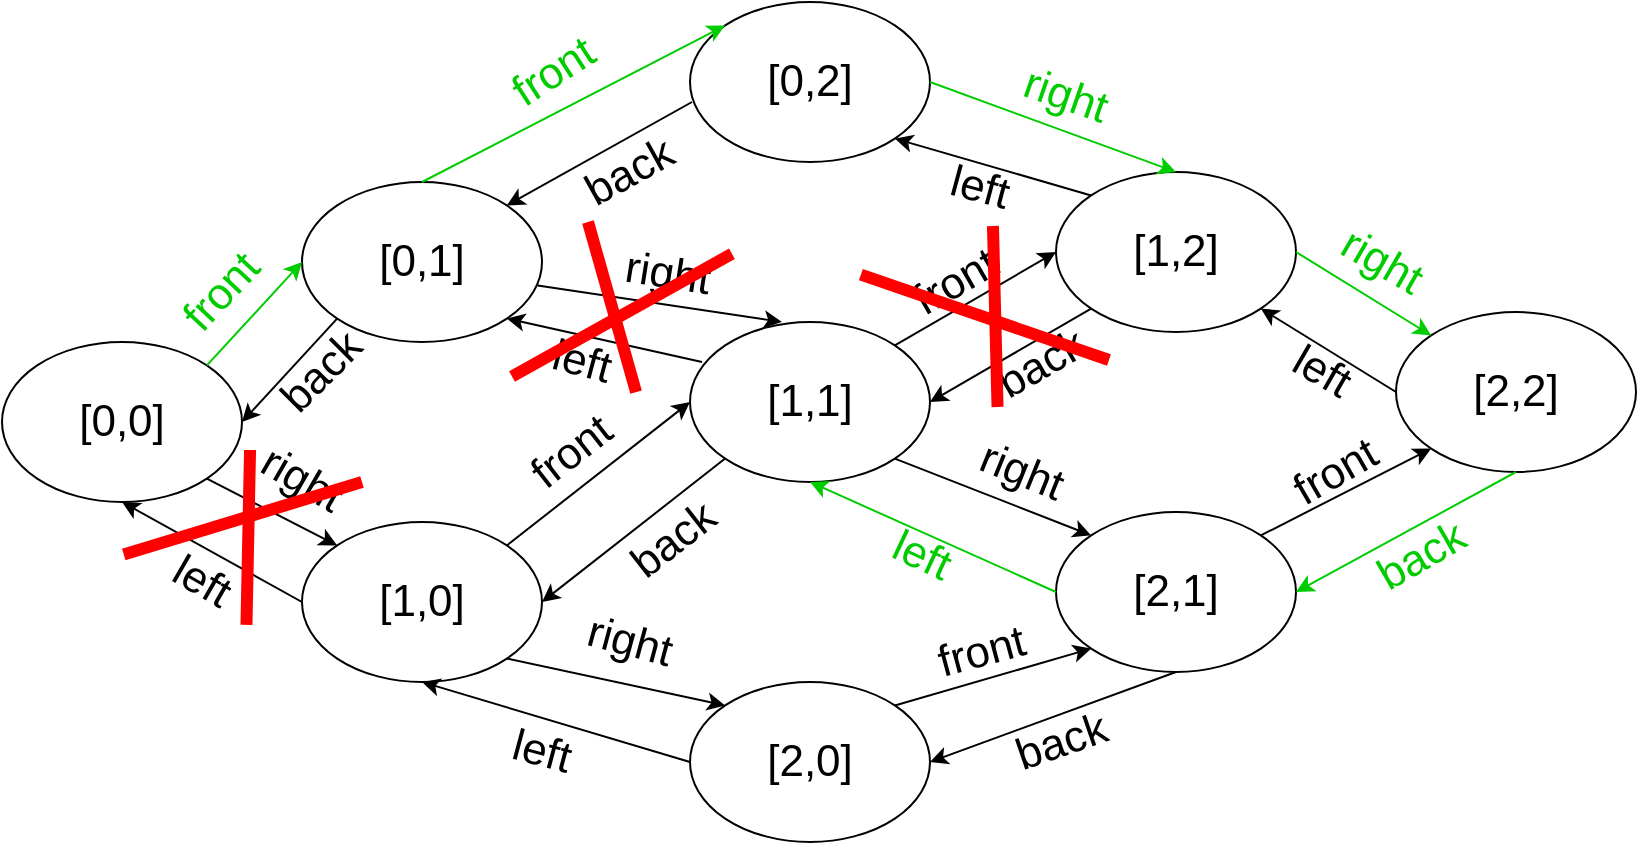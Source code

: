 <mxfile version="17.1.3" type="device"><diagram id="QjED3FQb1SE5NwQBZJ8U" name="Page-1"><mxGraphModel dx="598" dy="1067" grid="1" gridSize="10" guides="1" tooltips="1" connect="1" arrows="1" fold="1" page="1" pageScale="1" pageWidth="827" pageHeight="1169" math="0" shadow="0"><root><mxCell id="0"/><mxCell id="1" parent="0"/><mxCell id="z7qDxJ_eWb0Gwre_Q3J0-1" value="[0,0]" style="ellipse;whiteSpace=wrap;html=1;strokeWidth=1;fontSize=22;" vertex="1" parent="1"><mxGeometry x="10" y="230" width="120" height="80" as="geometry"/></mxCell><mxCell id="z7qDxJ_eWb0Gwre_Q3J0-2" value="[0,1]" style="ellipse;whiteSpace=wrap;html=1;strokeWidth=1;fontSize=22;" vertex="1" parent="1"><mxGeometry x="160" y="150" width="120" height="80" as="geometry"/></mxCell><mxCell id="z7qDxJ_eWb0Gwre_Q3J0-3" value="[1,0]" style="ellipse;whiteSpace=wrap;html=1;strokeWidth=1;fontSize=22;" vertex="1" parent="1"><mxGeometry x="160" y="320" width="120" height="80" as="geometry"/></mxCell><mxCell id="z7qDxJ_eWb0Gwre_Q3J0-4" value="[0,2]" style="ellipse;whiteSpace=wrap;html=1;strokeWidth=1;fontSize=22;" vertex="1" parent="1"><mxGeometry x="354" y="60" width="120" height="80" as="geometry"/></mxCell><mxCell id="z7qDxJ_eWb0Gwre_Q3J0-5" value="[1,1]" style="ellipse;whiteSpace=wrap;html=1;strokeWidth=1;fontSize=22;" vertex="1" parent="1"><mxGeometry x="354" y="220" width="120" height="80" as="geometry"/></mxCell><mxCell id="z7qDxJ_eWb0Gwre_Q3J0-6" value="[2,0]" style="ellipse;whiteSpace=wrap;html=1;strokeWidth=1;fontSize=22;" vertex="1" parent="1"><mxGeometry x="354" y="400" width="120" height="80" as="geometry"/></mxCell><mxCell id="z7qDxJ_eWb0Gwre_Q3J0-7" value="[1,2]" style="ellipse;whiteSpace=wrap;html=1;strokeWidth=1;fontSize=22;" vertex="1" parent="1"><mxGeometry x="537" y="145" width="120" height="80" as="geometry"/></mxCell><mxCell id="z7qDxJ_eWb0Gwre_Q3J0-8" value="[2,1]" style="ellipse;whiteSpace=wrap;html=1;strokeWidth=1;fontSize=22;" vertex="1" parent="1"><mxGeometry x="537" y="315" width="120" height="80" as="geometry"/></mxCell><mxCell id="z7qDxJ_eWb0Gwre_Q3J0-9" value="[2,2]" style="ellipse;whiteSpace=wrap;html=1;strokeWidth=1;fontSize=22;" vertex="1" parent="1"><mxGeometry x="707" y="215" width="120" height="80" as="geometry"/></mxCell><mxCell id="z7qDxJ_eWb0Gwre_Q3J0-10" value="" style="endArrow=classic;html=1;rounded=0;fontSize=22;entryX=0;entryY=0.5;entryDx=0;entryDy=0;exitX=1;exitY=0;exitDx=0;exitDy=0;strokeColor=#00CC00;" edge="1" parent="1" source="z7qDxJ_eWb0Gwre_Q3J0-1" target="z7qDxJ_eWb0Gwre_Q3J0-2"><mxGeometry width="50" height="50" relative="1" as="geometry"><mxPoint x="100" y="230" as="sourcePoint"/><mxPoint x="150" y="180" as="targetPoint"/></mxGeometry></mxCell><mxCell id="z7qDxJ_eWb0Gwre_Q3J0-11" value="" style="endArrow=classic;html=1;rounded=0;fontSize=22;exitX=0;exitY=1;exitDx=0;exitDy=0;entryX=1;entryY=0.5;entryDx=0;entryDy=0;" edge="1" parent="1" source="z7qDxJ_eWb0Gwre_Q3J0-2" target="z7qDxJ_eWb0Gwre_Q3J0-1"><mxGeometry width="50" height="50" relative="1" as="geometry"><mxPoint x="50" y="210" as="sourcePoint"/><mxPoint x="100" y="160" as="targetPoint"/></mxGeometry></mxCell><mxCell id="z7qDxJ_eWb0Gwre_Q3J0-12" value="" style="endArrow=classic;html=1;rounded=0;fontSize=22;exitX=1;exitY=1;exitDx=0;exitDy=0;entryX=0;entryY=0;entryDx=0;entryDy=0;" edge="1" parent="1" source="z7qDxJ_eWb0Gwre_Q3J0-1" target="z7qDxJ_eWb0Gwre_Q3J0-3"><mxGeometry width="50" height="50" relative="1" as="geometry"><mxPoint x="140" y="210" as="sourcePoint"/><mxPoint x="190" y="160" as="targetPoint"/></mxGeometry></mxCell><mxCell id="z7qDxJ_eWb0Gwre_Q3J0-13" value="" style="endArrow=classic;html=1;rounded=0;fontSize=22;exitX=0;exitY=0.5;exitDx=0;exitDy=0;entryX=0.5;entryY=1;entryDx=0;entryDy=0;" edge="1" parent="1" source="z7qDxJ_eWb0Gwre_Q3J0-3" target="z7qDxJ_eWb0Gwre_Q3J0-1"><mxGeometry width="50" height="50" relative="1" as="geometry"><mxPoint x="140" y="210" as="sourcePoint"/><mxPoint x="190" y="160" as="targetPoint"/></mxGeometry></mxCell><mxCell id="z7qDxJ_eWb0Gwre_Q3J0-14" value="" style="endArrow=classic;html=1;rounded=0;fontSize=22;exitX=0.5;exitY=0;exitDx=0;exitDy=0;entryX=0;entryY=0;entryDx=0;entryDy=0;fontColor=#00CC00;strokeColor=#00CC00;" edge="1" parent="1" source="z7qDxJ_eWb0Gwre_Q3J0-2" target="z7qDxJ_eWb0Gwre_Q3J0-4"><mxGeometry width="50" height="50" relative="1" as="geometry"><mxPoint x="290" y="210" as="sourcePoint"/><mxPoint x="340" y="160" as="targetPoint"/></mxGeometry></mxCell><mxCell id="z7qDxJ_eWb0Gwre_Q3J0-15" value="" style="endArrow=classic;html=1;rounded=0;fontSize=22;entryX=1;entryY=0;entryDx=0;entryDy=0;" edge="1" parent="1" target="z7qDxJ_eWb0Gwre_Q3J0-2"><mxGeometry width="50" height="50" relative="1" as="geometry"><mxPoint x="355" y="110" as="sourcePoint"/><mxPoint x="340" y="160" as="targetPoint"/></mxGeometry></mxCell><mxCell id="z7qDxJ_eWb0Gwre_Q3J0-16" value="" style="endArrow=classic;html=1;rounded=0;fontSize=22;exitX=1;exitY=0;exitDx=0;exitDy=0;entryX=0;entryY=0.5;entryDx=0;entryDy=0;" edge="1" parent="1" source="z7qDxJ_eWb0Gwre_Q3J0-3" target="z7qDxJ_eWb0Gwre_Q3J0-5"><mxGeometry width="50" height="50" relative="1" as="geometry"><mxPoint x="290" y="330" as="sourcePoint"/><mxPoint x="340" y="280" as="targetPoint"/></mxGeometry></mxCell><mxCell id="z7qDxJ_eWb0Gwre_Q3J0-17" value="" style="endArrow=classic;html=1;rounded=0;fontSize=22;exitX=0;exitY=1;exitDx=0;exitDy=0;entryX=1;entryY=0.5;entryDx=0;entryDy=0;" edge="1" parent="1" source="z7qDxJ_eWb0Gwre_Q3J0-5" target="z7qDxJ_eWb0Gwre_Q3J0-3"><mxGeometry width="50" height="50" relative="1" as="geometry"><mxPoint x="290" y="330" as="sourcePoint"/><mxPoint x="340" y="280" as="targetPoint"/></mxGeometry></mxCell><mxCell id="z7qDxJ_eWb0Gwre_Q3J0-18" value="" style="endArrow=classic;html=1;rounded=0;fontSize=22;exitX=1;exitY=1;exitDx=0;exitDy=0;entryX=0;entryY=0;entryDx=0;entryDy=0;" edge="1" parent="1" source="z7qDxJ_eWb0Gwre_Q3J0-3" target="z7qDxJ_eWb0Gwre_Q3J0-6"><mxGeometry width="50" height="50" relative="1" as="geometry"><mxPoint x="340" y="330" as="sourcePoint"/><mxPoint x="390" y="280" as="targetPoint"/></mxGeometry></mxCell><mxCell id="z7qDxJ_eWb0Gwre_Q3J0-19" value="" style="endArrow=classic;html=1;rounded=0;fontSize=22;exitX=0;exitY=0.5;exitDx=0;exitDy=0;entryX=0.5;entryY=1;entryDx=0;entryDy=0;" edge="1" parent="1" source="z7qDxJ_eWb0Gwre_Q3J0-6" target="z7qDxJ_eWb0Gwre_Q3J0-3"><mxGeometry width="50" height="50" relative="1" as="geometry"><mxPoint x="310" y="360" as="sourcePoint"/><mxPoint x="360" y="310" as="targetPoint"/></mxGeometry></mxCell><mxCell id="z7qDxJ_eWb0Gwre_Q3J0-20" value="" style="endArrow=classic;html=1;rounded=0;fontSize=22;exitX=1;exitY=0.5;exitDx=0;exitDy=0;entryX=0.5;entryY=0;entryDx=0;entryDy=0;strokeColor=#00CC00;" edge="1" parent="1" source="z7qDxJ_eWb0Gwre_Q3J0-4" target="z7qDxJ_eWb0Gwre_Q3J0-7"><mxGeometry width="50" height="50" relative="1" as="geometry"><mxPoint x="540" y="280" as="sourcePoint"/><mxPoint x="590" y="230" as="targetPoint"/></mxGeometry></mxCell><mxCell id="z7qDxJ_eWb0Gwre_Q3J0-21" value="" style="endArrow=classic;html=1;rounded=0;fontSize=22;exitX=0;exitY=0;exitDx=0;exitDy=0;entryX=1;entryY=1;entryDx=0;entryDy=0;" edge="1" parent="1" source="z7qDxJ_eWb0Gwre_Q3J0-7" target="z7qDxJ_eWb0Gwre_Q3J0-4"><mxGeometry width="50" height="50" relative="1" as="geometry"><mxPoint x="540" y="280" as="sourcePoint"/><mxPoint x="590" y="230" as="targetPoint"/></mxGeometry></mxCell><mxCell id="z7qDxJ_eWb0Gwre_Q3J0-22" value="" style="endArrow=classic;html=1;rounded=0;fontSize=22;exitX=1;exitY=0;exitDx=0;exitDy=0;entryX=0;entryY=0.5;entryDx=0;entryDy=0;" edge="1" parent="1" source="z7qDxJ_eWb0Gwre_Q3J0-5" target="z7qDxJ_eWb0Gwre_Q3J0-7"><mxGeometry width="50" height="50" relative="1" as="geometry"><mxPoint x="540" y="280" as="sourcePoint"/><mxPoint x="590" y="230" as="targetPoint"/></mxGeometry></mxCell><mxCell id="z7qDxJ_eWb0Gwre_Q3J0-23" value="" style="endArrow=classic;html=1;rounded=0;fontSize=22;exitX=0;exitY=1;exitDx=0;exitDy=0;entryX=1;entryY=0.5;entryDx=0;entryDy=0;" edge="1" parent="1" source="z7qDxJ_eWb0Gwre_Q3J0-7" target="z7qDxJ_eWb0Gwre_Q3J0-5"><mxGeometry width="50" height="50" relative="1" as="geometry"><mxPoint x="550" y="330" as="sourcePoint"/><mxPoint x="510" y="260" as="targetPoint"/></mxGeometry></mxCell><mxCell id="z7qDxJ_eWb0Gwre_Q3J0-24" value="" style="endArrow=classic;html=1;rounded=0;fontSize=22;exitX=1;exitY=1;exitDx=0;exitDy=0;entryX=0;entryY=0;entryDx=0;entryDy=0;" edge="1" parent="1" source="z7qDxJ_eWb0Gwre_Q3J0-5" target="z7qDxJ_eWb0Gwre_Q3J0-8"><mxGeometry width="50" height="50" relative="1" as="geometry"><mxPoint x="570" y="280" as="sourcePoint"/><mxPoint x="620" y="230" as="targetPoint"/></mxGeometry></mxCell><mxCell id="z7qDxJ_eWb0Gwre_Q3J0-25" value="" style="endArrow=classic;html=1;rounded=0;fontSize=22;exitX=0;exitY=0.5;exitDx=0;exitDy=0;entryX=0.5;entryY=1;entryDx=0;entryDy=0;strokeColor=#00CC00;" edge="1" parent="1" source="z7qDxJ_eWb0Gwre_Q3J0-8" target="z7qDxJ_eWb0Gwre_Q3J0-5"><mxGeometry width="50" height="50" relative="1" as="geometry"><mxPoint x="570" y="280" as="sourcePoint"/><mxPoint x="620" y="230" as="targetPoint"/></mxGeometry></mxCell><mxCell id="z7qDxJ_eWb0Gwre_Q3J0-26" value="" style="endArrow=classic;html=1;rounded=0;fontSize=22;exitX=1;exitY=0;exitDx=0;exitDy=0;entryX=0;entryY=1;entryDx=0;entryDy=0;" edge="1" parent="1" source="z7qDxJ_eWb0Gwre_Q3J0-6" target="z7qDxJ_eWb0Gwre_Q3J0-8"><mxGeometry width="50" height="50" relative="1" as="geometry"><mxPoint x="490" y="280" as="sourcePoint"/><mxPoint x="540" y="230" as="targetPoint"/></mxGeometry></mxCell><mxCell id="z7qDxJ_eWb0Gwre_Q3J0-27" value="" style="endArrow=classic;html=1;rounded=0;fontSize=22;exitX=0.5;exitY=1;exitDx=0;exitDy=0;entryX=1;entryY=0.5;entryDx=0;entryDy=0;" edge="1" parent="1" source="z7qDxJ_eWb0Gwre_Q3J0-8" target="z7qDxJ_eWb0Gwre_Q3J0-6"><mxGeometry width="50" height="50" relative="1" as="geometry"><mxPoint x="490" y="280" as="sourcePoint"/><mxPoint x="540" y="230" as="targetPoint"/></mxGeometry></mxCell><mxCell id="z7qDxJ_eWb0Gwre_Q3J0-28" value="" style="endArrow=classic;html=1;rounded=0;fontSize=22;exitX=1;exitY=0;exitDx=0;exitDy=0;entryX=0;entryY=1;entryDx=0;entryDy=0;" edge="1" parent="1" source="z7qDxJ_eWb0Gwre_Q3J0-8" target="z7qDxJ_eWb0Gwre_Q3J0-9"><mxGeometry width="50" height="50" relative="1" as="geometry"><mxPoint x="720" y="280" as="sourcePoint"/><mxPoint x="770" y="230" as="targetPoint"/></mxGeometry></mxCell><mxCell id="z7qDxJ_eWb0Gwre_Q3J0-29" value="" style="endArrow=classic;html=1;rounded=0;fontSize=22;exitX=0.5;exitY=1;exitDx=0;exitDy=0;entryX=1;entryY=0.5;entryDx=0;entryDy=0;strokeColor=#00CC00;" edge="1" parent="1" source="z7qDxJ_eWb0Gwre_Q3J0-9" target="z7qDxJ_eWb0Gwre_Q3J0-8"><mxGeometry width="50" height="50" relative="1" as="geometry"><mxPoint x="720" y="280" as="sourcePoint"/><mxPoint x="770" y="230" as="targetPoint"/></mxGeometry></mxCell><mxCell id="z7qDxJ_eWb0Gwre_Q3J0-30" value="" style="endArrow=classic;html=1;rounded=0;fontSize=22;entryX=1;entryY=1;entryDx=0;entryDy=0;exitX=0;exitY=0.5;exitDx=0;exitDy=0;" edge="1" parent="1" source="z7qDxJ_eWb0Gwre_Q3J0-9" target="z7qDxJ_eWb0Gwre_Q3J0-7"><mxGeometry width="50" height="50" relative="1" as="geometry"><mxPoint x="720" y="280" as="sourcePoint"/><mxPoint x="770" y="230" as="targetPoint"/></mxGeometry></mxCell><mxCell id="z7qDxJ_eWb0Gwre_Q3J0-31" value="" style="endArrow=classic;html=1;rounded=0;fontSize=22;exitX=1;exitY=0.5;exitDx=0;exitDy=0;entryX=0;entryY=0;entryDx=0;entryDy=0;strokeColor=#00CC00;" edge="1" parent="1" source="z7qDxJ_eWb0Gwre_Q3J0-7" target="z7qDxJ_eWb0Gwre_Q3J0-9"><mxGeometry width="50" height="50" relative="1" as="geometry"><mxPoint x="720" y="280" as="sourcePoint"/><mxPoint x="770" y="230" as="targetPoint"/></mxGeometry></mxCell><mxCell id="z7qDxJ_eWb0Gwre_Q3J0-32" value="front" style="text;html=1;strokeColor=none;fillColor=none;align=center;verticalAlign=middle;whiteSpace=wrap;rounded=0;fontSize=22;rotation=313;fontColor=#00CC00;" vertex="1" parent="1"><mxGeometry x="90" y="190" width="60" height="30" as="geometry"/></mxCell><mxCell id="z7qDxJ_eWb0Gwre_Q3J0-33" value="back" style="text;html=1;strokeColor=none;fillColor=none;align=center;verticalAlign=middle;whiteSpace=wrap;rounded=0;fontSize=22;rotation=-45;" vertex="1" parent="1"><mxGeometry x="140" y="230" width="60" height="30" as="geometry"/></mxCell><mxCell id="z7qDxJ_eWb0Gwre_Q3J0-34" value="front" style="text;html=1;strokeColor=none;fillColor=none;align=center;verticalAlign=middle;whiteSpace=wrap;rounded=0;fontSize=22;rotation=327;fontColor=#00CC00;" vertex="1" parent="1"><mxGeometry x="256" y="80" width="60" height="30" as="geometry"/></mxCell><mxCell id="z7qDxJ_eWb0Gwre_Q3J0-35" value="back" style="text;html=1;strokeColor=none;fillColor=none;align=center;verticalAlign=middle;whiteSpace=wrap;rounded=0;fontSize=22;rotation=331;" vertex="1" parent="1"><mxGeometry x="294" y="130" width="60" height="30" as="geometry"/></mxCell><mxCell id="z7qDxJ_eWb0Gwre_Q3J0-36" value="right" style="text;html=1;strokeColor=none;fillColor=none;align=center;verticalAlign=middle;whiteSpace=wrap;rounded=0;fontSize=22;rotation=19;fontColor=#00CC00;" vertex="1" parent="1"><mxGeometry x="512" y="92" width="60" height="30" as="geometry"/></mxCell><mxCell id="z7qDxJ_eWb0Gwre_Q3J0-37" value="left" style="text;html=1;strokeColor=none;fillColor=none;align=center;verticalAlign=middle;whiteSpace=wrap;rounded=0;fontSize=22;rotation=15;" vertex="1" parent="1"><mxGeometry x="469" y="138" width="60" height="30" as="geometry"/></mxCell><mxCell id="z7qDxJ_eWb0Gwre_Q3J0-39" value="right" style="text;html=1;strokeColor=none;fillColor=none;align=center;verticalAlign=middle;whiteSpace=wrap;rounded=0;fontSize=22;rotation=30;fontColor=#00CC00;" vertex="1" parent="1"><mxGeometry x="670" y="175" width="60" height="30" as="geometry"/></mxCell><mxCell id="z7qDxJ_eWb0Gwre_Q3J0-40" value="left" style="text;html=1;strokeColor=none;fillColor=none;align=center;verticalAlign=middle;whiteSpace=wrap;rounded=0;fontSize=22;rotation=30;" vertex="1" parent="1"><mxGeometry x="640" y="230" width="60" height="30" as="geometry"/></mxCell><mxCell id="z7qDxJ_eWb0Gwre_Q3J0-41" value="left" style="text;html=1;strokeColor=none;fillColor=none;align=center;verticalAlign=middle;whiteSpace=wrap;rounded=0;fontSize=22;rotation=15;" vertex="1" parent="1"><mxGeometry x="250" y="420" width="60" height="30" as="geometry"/></mxCell><mxCell id="z7qDxJ_eWb0Gwre_Q3J0-42" value="left" style="text;html=1;strokeColor=none;fillColor=none;align=center;verticalAlign=middle;whiteSpace=wrap;rounded=0;fontSize=22;rotation=30;" vertex="1" parent="1"><mxGeometry x="80" y="335" width="60" height="30" as="geometry"/></mxCell><mxCell id="z7qDxJ_eWb0Gwre_Q3J0-43" value="left" style="text;html=1;strokeColor=none;fillColor=none;align=center;verticalAlign=middle;whiteSpace=wrap;rounded=0;fontSize=22;rotation=25;fontColor=#00CC00;" vertex="1" parent="1"><mxGeometry x="440" y="322" width="60" height="30" as="geometry"/></mxCell><mxCell id="z7qDxJ_eWb0Gwre_Q3J0-44" value="right" style="text;html=1;strokeColor=none;fillColor=none;align=center;verticalAlign=middle;whiteSpace=wrap;rounded=0;fontSize=22;rotation=22;" vertex="1" parent="1"><mxGeometry x="490" y="280" width="60" height="30" as="geometry"/></mxCell><mxCell id="z7qDxJ_eWb0Gwre_Q3J0-45" value="right" style="text;html=1;strokeColor=none;fillColor=none;align=center;verticalAlign=middle;whiteSpace=wrap;rounded=0;fontSize=22;rotation=15;" vertex="1" parent="1"><mxGeometry x="294" y="365" width="60" height="30" as="geometry"/></mxCell><mxCell id="z7qDxJ_eWb0Gwre_Q3J0-46" value="right" style="text;html=1;strokeColor=none;fillColor=none;align=center;verticalAlign=middle;whiteSpace=wrap;rounded=0;fontSize=22;rotation=30;" vertex="1" parent="1"><mxGeometry x="130" y="284" width="60" height="30" as="geometry"/></mxCell><mxCell id="z7qDxJ_eWb0Gwre_Q3J0-47" value="front" style="text;html=1;strokeColor=none;fillColor=none;align=center;verticalAlign=middle;whiteSpace=wrap;rounded=0;fontSize=22;rotation=322;" vertex="1" parent="1"><mxGeometry x="265" y="270" width="60" height="30" as="geometry"/></mxCell><mxCell id="z7qDxJ_eWb0Gwre_Q3J0-49" value="front" style="text;html=1;strokeColor=none;fillColor=none;align=center;verticalAlign=middle;whiteSpace=wrap;rounded=0;fontSize=22;rotation=-30;" vertex="1" parent="1"><mxGeometry x="647" y="280" width="60" height="30" as="geometry"/></mxCell><mxCell id="z7qDxJ_eWb0Gwre_Q3J0-50" value="front" style="text;html=1;strokeColor=none;fillColor=none;align=center;verticalAlign=middle;whiteSpace=wrap;rounded=0;fontSize=22;rotation=-15;" vertex="1" parent="1"><mxGeometry x="470" y="370" width="60" height="30" as="geometry"/></mxCell><mxCell id="z7qDxJ_eWb0Gwre_Q3J0-51" value="back" style="text;html=1;strokeColor=none;fillColor=none;align=center;verticalAlign=middle;whiteSpace=wrap;rounded=0;fontSize=22;rotation=341;" vertex="1" parent="1"><mxGeometry x="510" y="415" width="60" height="30" as="geometry"/></mxCell><mxCell id="z7qDxJ_eWb0Gwre_Q3J0-52" value="back" style="text;html=1;strokeColor=none;fillColor=none;align=center;verticalAlign=middle;whiteSpace=wrap;rounded=0;fontSize=22;rotation=-30;fontColor=#00CC00;" vertex="1" parent="1"><mxGeometry x="690" y="322" width="60" height="30" as="geometry"/></mxCell><mxCell id="z7qDxJ_eWb0Gwre_Q3J0-53" value="back" style="text;html=1;strokeColor=none;fillColor=none;align=center;verticalAlign=middle;whiteSpace=wrap;rounded=0;fontSize=22;rotation=322;" vertex="1" parent="1"><mxGeometry x="316" y="314" width="60" height="30" as="geometry"/></mxCell><mxCell id="z7qDxJ_eWb0Gwre_Q3J0-55" value="back" style="text;html=1;strokeColor=none;fillColor=none;align=center;verticalAlign=middle;whiteSpace=wrap;rounded=0;fontSize=22;rotation=-30;" vertex="1" parent="1"><mxGeometry x="500" y="226" width="60" height="30" as="geometry"/></mxCell><mxCell id="z7qDxJ_eWb0Gwre_Q3J0-56" value="front" style="text;html=1;strokeColor=none;fillColor=none;align=center;verticalAlign=middle;whiteSpace=wrap;rounded=0;fontSize=22;rotation=-30;" vertex="1" parent="1"><mxGeometry x="457" y="185" width="60" height="30" as="geometry"/></mxCell><mxCell id="z7qDxJ_eWb0Gwre_Q3J0-63" value="" style="endArrow=classic;html=1;rounded=0;fontSize=22;strokeColor=#000000;strokeWidth=1;exitX=0.982;exitY=0.647;exitDx=0;exitDy=0;exitPerimeter=0;" edge="1" parent="1" source="z7qDxJ_eWb0Gwre_Q3J0-2"><mxGeometry width="50" height="50" relative="1" as="geometry"><mxPoint x="240" y="350" as="sourcePoint"/><mxPoint x="400" y="220" as="targetPoint"/></mxGeometry></mxCell><mxCell id="z7qDxJ_eWb0Gwre_Q3J0-64" value="" style="endArrow=classic;html=1;rounded=0;fontSize=22;strokeColor=#000000;strokeWidth=1;entryX=1;entryY=1;entryDx=0;entryDy=0;" edge="1" parent="1" target="z7qDxJ_eWb0Gwre_Q3J0-2"><mxGeometry width="50" height="50" relative="1" as="geometry"><mxPoint x="360" y="240" as="sourcePoint"/><mxPoint x="290" y="300" as="targetPoint"/></mxGeometry></mxCell><mxCell id="z7qDxJ_eWb0Gwre_Q3J0-66" value="right" style="text;html=1;strokeColor=none;fillColor=none;align=center;verticalAlign=middle;whiteSpace=wrap;rounded=0;fontSize=22;rotation=9;" vertex="1" parent="1"><mxGeometry x="313" y="181" width="60" height="30" as="geometry"/></mxCell><mxCell id="z7qDxJ_eWb0Gwre_Q3J0-69" value="left" style="text;html=1;strokeColor=none;fillColor=none;align=center;verticalAlign=middle;whiteSpace=wrap;rounded=0;fontSize=22;rotation=15;" vertex="1" parent="1"><mxGeometry x="270" y="225" width="60" height="30" as="geometry"/></mxCell><mxCell id="z7qDxJ_eWb0Gwre_Q3J0-70" value="" style="endArrow=none;html=1;rounded=0;fontSize=22;strokeColor=#FF0000;strokeWidth=6;exitX=-0.179;exitY=0.756;exitDx=0;exitDy=0;exitPerimeter=0;" edge="1" parent="1" source="z7qDxJ_eWb0Gwre_Q3J0-42"><mxGeometry width="50" height="50" relative="1" as="geometry"><mxPoint x="60" y="360" as="sourcePoint"/><mxPoint x="190" y="300" as="targetPoint"/></mxGeometry></mxCell><mxCell id="z7qDxJ_eWb0Gwre_Q3J0-71" value="" style="endArrow=none;html=1;rounded=0;fontSize=22;strokeColor=#FF0000;strokeWidth=6;exitX=1;exitY=0.75;exitDx=0;exitDy=0;entryX=0;entryY=0.5;entryDx=0;entryDy=0;" edge="1" parent="1" source="z7qDxJ_eWb0Gwre_Q3J0-42" target="z7qDxJ_eWb0Gwre_Q3J0-46"><mxGeometry width="50" height="50" relative="1" as="geometry"><mxPoint x="80.878" y="346.281" as="sourcePoint"/><mxPoint x="200" y="310" as="targetPoint"/></mxGeometry></mxCell><mxCell id="z7qDxJ_eWb0Gwre_Q3J0-72" value="" style="endArrow=none;html=1;rounded=0;fontSize=22;strokeColor=#FF0000;strokeWidth=6;exitX=-0.179;exitY=0.756;exitDx=0;exitDy=0;exitPerimeter=0;entryX=1;entryY=0;entryDx=0;entryDy=0;" edge="1" parent="1" target="z7qDxJ_eWb0Gwre_Q3J0-66"><mxGeometry width="50" height="50" relative="1" as="geometry"><mxPoint x="264.998" y="247.281" as="sourcePoint"/><mxPoint x="384.12" y="211" as="targetPoint"/></mxGeometry></mxCell><mxCell id="z7qDxJ_eWb0Gwre_Q3J0-73" value="" style="endArrow=none;html=1;rounded=0;fontSize=22;strokeColor=#FF0000;strokeWidth=6;entryX=1;entryY=0.75;entryDx=0;entryDy=0;" edge="1" parent="1" target="z7qDxJ_eWb0Gwre_Q3J0-69"><mxGeometry width="50" height="50" relative="1" as="geometry"><mxPoint x="303" y="170" as="sourcePoint"/><mxPoint x="220" y="330" as="targetPoint"/></mxGeometry></mxCell><mxCell id="z7qDxJ_eWb0Gwre_Q3J0-74" value="" style="endArrow=none;html=1;rounded=0;fontSize=22;strokeColor=#FF0000;strokeWidth=6;exitX=-0.179;exitY=0.756;exitDx=0;exitDy=0;exitPerimeter=0;entryX=1;entryY=1;entryDx=0;entryDy=0;" edge="1" parent="1" target="z7qDxJ_eWb0Gwre_Q3J0-55"><mxGeometry width="50" height="50" relative="1" as="geometry"><mxPoint x="439.438" y="196.281" as="sourcePoint"/><mxPoint x="558.56" y="160" as="targetPoint"/></mxGeometry></mxCell><mxCell id="z7qDxJ_eWb0Gwre_Q3J0-75" value="" style="endArrow=none;html=1;rounded=0;fontSize=22;strokeColor=#FF0000;strokeWidth=6;exitX=0;exitY=0.75;exitDx=0;exitDy=0;entryX=1;entryY=0;entryDx=0;entryDy=0;" edge="1" parent="1" source="z7qDxJ_eWb0Gwre_Q3J0-55" target="z7qDxJ_eWb0Gwre_Q3J0-56"><mxGeometry width="50" height="50" relative="1" as="geometry"><mxPoint x="460" y="260" as="sourcePoint"/><mxPoint x="510" y="210" as="targetPoint"/></mxGeometry></mxCell></root></mxGraphModel></diagram></mxfile>